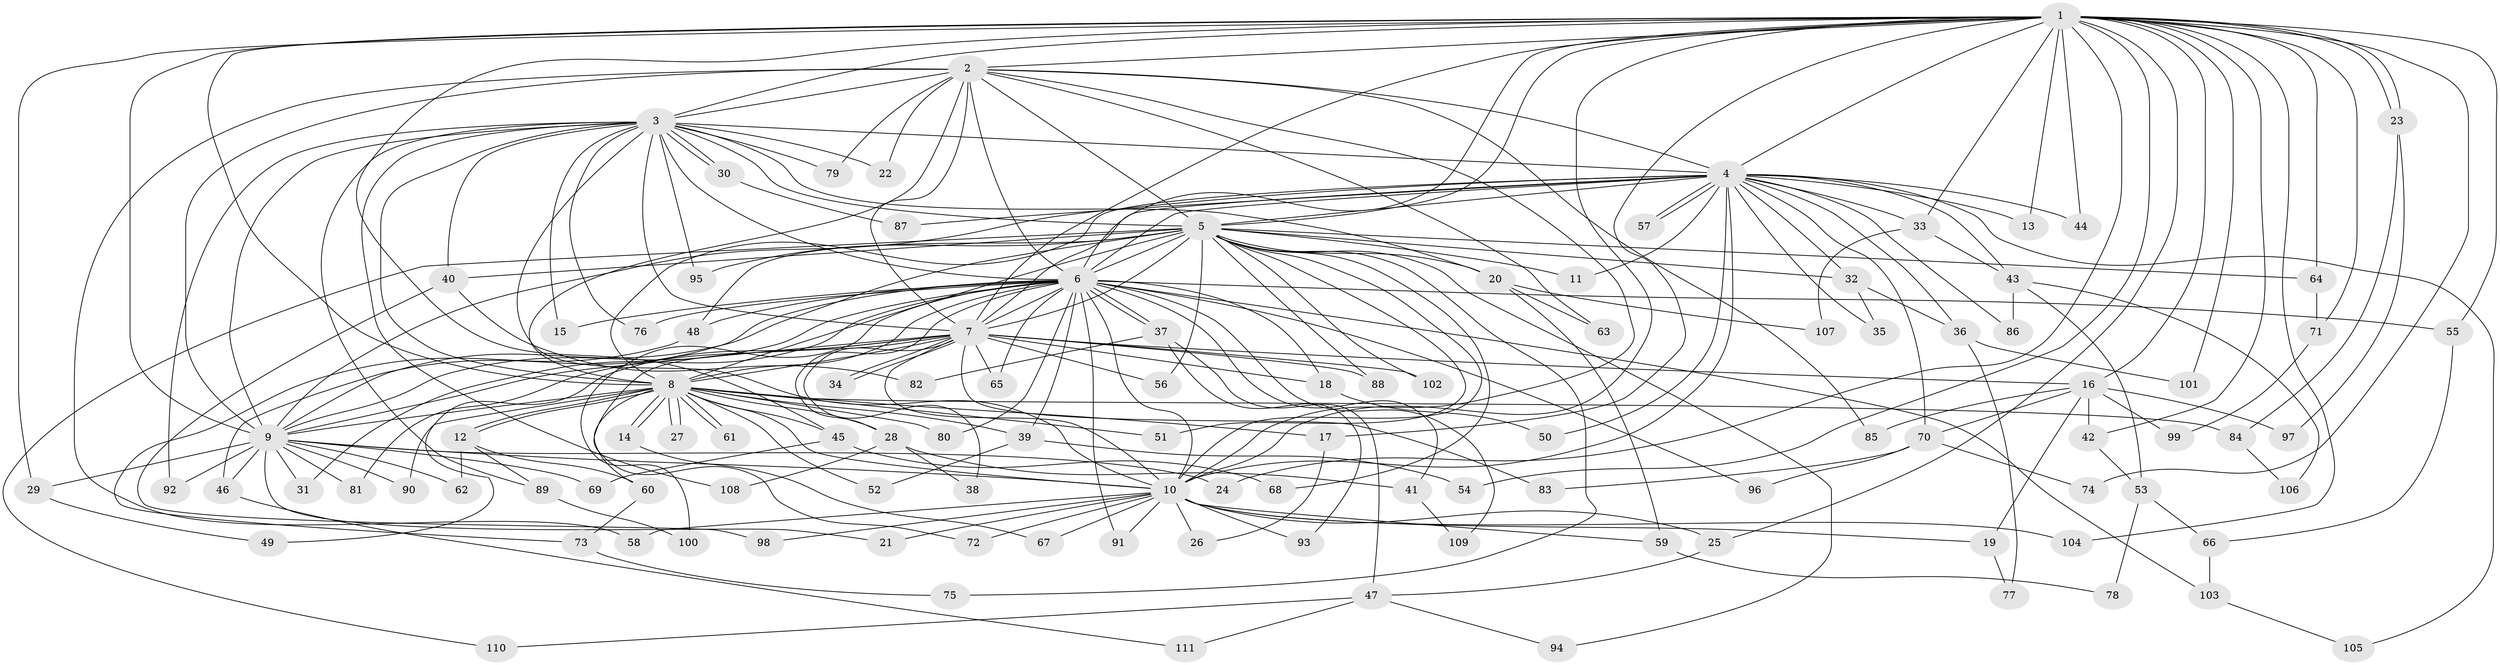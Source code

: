 // coarse degree distribution, {24: 0.011764705882352941, 13: 0.011764705882352941, 32: 0.011764705882352941, 20: 0.023529411764705882, 25: 0.023529411764705882, 17: 0.011764705882352941, 21: 0.011764705882352941, 2: 0.5529411764705883, 6: 0.023529411764705882, 3: 0.16470588235294117, 8: 0.011764705882352941, 5: 0.047058823529411764, 4: 0.058823529411764705, 1: 0.03529411764705882}
// Generated by graph-tools (version 1.1) at 2025/41/03/06/25 10:41:35]
// undirected, 111 vertices, 247 edges
graph export_dot {
graph [start="1"]
  node [color=gray90,style=filled];
  1;
  2;
  3;
  4;
  5;
  6;
  7;
  8;
  9;
  10;
  11;
  12;
  13;
  14;
  15;
  16;
  17;
  18;
  19;
  20;
  21;
  22;
  23;
  24;
  25;
  26;
  27;
  28;
  29;
  30;
  31;
  32;
  33;
  34;
  35;
  36;
  37;
  38;
  39;
  40;
  41;
  42;
  43;
  44;
  45;
  46;
  47;
  48;
  49;
  50;
  51;
  52;
  53;
  54;
  55;
  56;
  57;
  58;
  59;
  60;
  61;
  62;
  63;
  64;
  65;
  66;
  67;
  68;
  69;
  70;
  71;
  72;
  73;
  74;
  75;
  76;
  77;
  78;
  79;
  80;
  81;
  82;
  83;
  84;
  85;
  86;
  87;
  88;
  89;
  90;
  91;
  92;
  93;
  94;
  95;
  96;
  97;
  98;
  99;
  100;
  101;
  102;
  103;
  104;
  105;
  106;
  107;
  108;
  109;
  110;
  111;
  1 -- 2;
  1 -- 3;
  1 -- 4;
  1 -- 5;
  1 -- 6;
  1 -- 7;
  1 -- 8;
  1 -- 9;
  1 -- 10;
  1 -- 13;
  1 -- 16;
  1 -- 17;
  1 -- 23;
  1 -- 23;
  1 -- 24;
  1 -- 25;
  1 -- 29;
  1 -- 33;
  1 -- 42;
  1 -- 44;
  1 -- 45;
  1 -- 54;
  1 -- 55;
  1 -- 64;
  1 -- 71;
  1 -- 74;
  1 -- 101;
  1 -- 104;
  2 -- 3;
  2 -- 4;
  2 -- 5;
  2 -- 6;
  2 -- 7;
  2 -- 8;
  2 -- 9;
  2 -- 10;
  2 -- 22;
  2 -- 58;
  2 -- 63;
  2 -- 79;
  2 -- 85;
  3 -- 4;
  3 -- 5;
  3 -- 6;
  3 -- 7;
  3 -- 8;
  3 -- 9;
  3 -- 10;
  3 -- 15;
  3 -- 20;
  3 -- 22;
  3 -- 30;
  3 -- 30;
  3 -- 40;
  3 -- 76;
  3 -- 79;
  3 -- 89;
  3 -- 92;
  3 -- 95;
  3 -- 108;
  4 -- 5;
  4 -- 6;
  4 -- 7;
  4 -- 8;
  4 -- 9;
  4 -- 10;
  4 -- 11;
  4 -- 13;
  4 -- 32;
  4 -- 33;
  4 -- 35;
  4 -- 36;
  4 -- 43;
  4 -- 44;
  4 -- 50;
  4 -- 57;
  4 -- 57;
  4 -- 70;
  4 -- 86;
  4 -- 87;
  4 -- 105;
  5 -- 6;
  5 -- 7;
  5 -- 8;
  5 -- 9;
  5 -- 10;
  5 -- 11;
  5 -- 20;
  5 -- 32;
  5 -- 40;
  5 -- 48;
  5 -- 51;
  5 -- 56;
  5 -- 64;
  5 -- 68;
  5 -- 75;
  5 -- 88;
  5 -- 94;
  5 -- 95;
  5 -- 102;
  5 -- 110;
  6 -- 7;
  6 -- 8;
  6 -- 9;
  6 -- 10;
  6 -- 15;
  6 -- 18;
  6 -- 28;
  6 -- 31;
  6 -- 37;
  6 -- 37;
  6 -- 39;
  6 -- 41;
  6 -- 46;
  6 -- 48;
  6 -- 55;
  6 -- 65;
  6 -- 76;
  6 -- 80;
  6 -- 91;
  6 -- 96;
  6 -- 100;
  6 -- 103;
  6 -- 109;
  7 -- 8;
  7 -- 9;
  7 -- 10;
  7 -- 16;
  7 -- 18;
  7 -- 34;
  7 -- 34;
  7 -- 38;
  7 -- 49;
  7 -- 56;
  7 -- 65;
  7 -- 72;
  7 -- 81;
  7 -- 83;
  7 -- 88;
  7 -- 102;
  8 -- 9;
  8 -- 10;
  8 -- 12;
  8 -- 12;
  8 -- 14;
  8 -- 14;
  8 -- 17;
  8 -- 27;
  8 -- 27;
  8 -- 28;
  8 -- 39;
  8 -- 45;
  8 -- 51;
  8 -- 52;
  8 -- 60;
  8 -- 61;
  8 -- 61;
  8 -- 80;
  8 -- 84;
  8 -- 90;
  9 -- 10;
  9 -- 21;
  9 -- 24;
  9 -- 29;
  9 -- 31;
  9 -- 46;
  9 -- 62;
  9 -- 69;
  9 -- 81;
  9 -- 90;
  9 -- 92;
  10 -- 19;
  10 -- 21;
  10 -- 25;
  10 -- 26;
  10 -- 58;
  10 -- 59;
  10 -- 67;
  10 -- 72;
  10 -- 91;
  10 -- 93;
  10 -- 98;
  10 -- 104;
  12 -- 60;
  12 -- 62;
  12 -- 89;
  14 -- 67;
  16 -- 19;
  16 -- 42;
  16 -- 70;
  16 -- 85;
  16 -- 97;
  16 -- 99;
  17 -- 26;
  18 -- 50;
  19 -- 77;
  20 -- 59;
  20 -- 63;
  20 -- 107;
  23 -- 84;
  23 -- 97;
  25 -- 47;
  28 -- 38;
  28 -- 41;
  28 -- 108;
  29 -- 49;
  30 -- 87;
  32 -- 35;
  32 -- 36;
  33 -- 43;
  33 -- 107;
  36 -- 77;
  36 -- 101;
  37 -- 47;
  37 -- 82;
  37 -- 93;
  39 -- 52;
  39 -- 54;
  40 -- 82;
  40 -- 98;
  41 -- 109;
  42 -- 53;
  43 -- 53;
  43 -- 86;
  43 -- 106;
  45 -- 68;
  45 -- 69;
  46 -- 111;
  47 -- 94;
  47 -- 110;
  47 -- 111;
  48 -- 73;
  53 -- 66;
  53 -- 78;
  55 -- 66;
  59 -- 78;
  60 -- 73;
  64 -- 71;
  66 -- 103;
  70 -- 74;
  70 -- 83;
  70 -- 96;
  71 -- 99;
  73 -- 75;
  84 -- 106;
  89 -- 100;
  103 -- 105;
}
